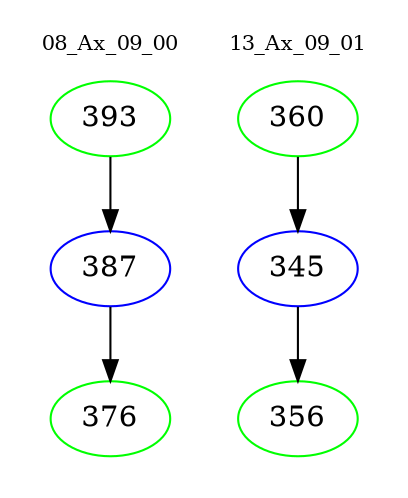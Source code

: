 digraph{
subgraph cluster_0 {
color = white
label = "08_Ax_09_00";
fontsize=10;
T0_393 [label="393", color="green"]
T0_393 -> T0_387 [color="black"]
T0_387 [label="387", color="blue"]
T0_387 -> T0_376 [color="black"]
T0_376 [label="376", color="green"]
}
subgraph cluster_1 {
color = white
label = "13_Ax_09_01";
fontsize=10;
T1_360 [label="360", color="green"]
T1_360 -> T1_345 [color="black"]
T1_345 [label="345", color="blue"]
T1_345 -> T1_356 [color="black"]
T1_356 [label="356", color="green"]
}
}
